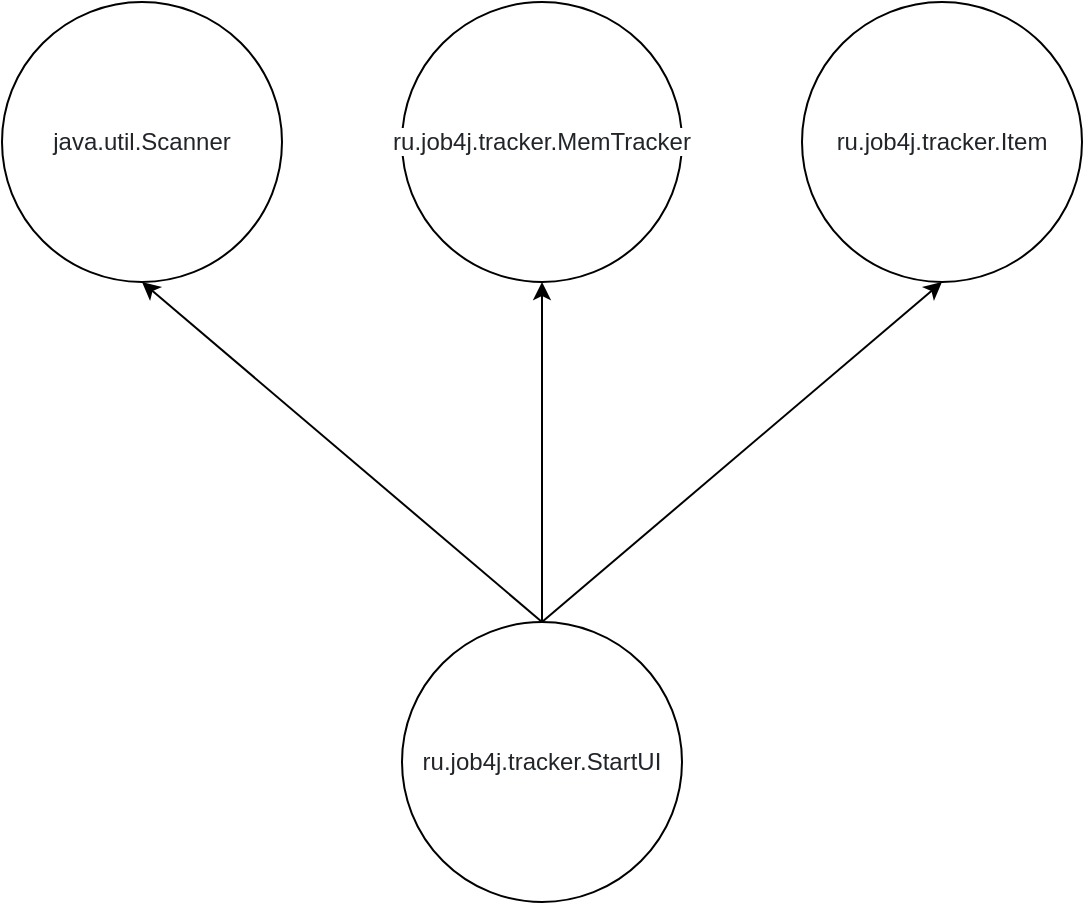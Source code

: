 <mxfile version="16.5.6" type="github">
  <diagram id="prtHgNgQTEPvFCAcTncT" name="Page-1">
    <mxGraphModel dx="981" dy="548" grid="1" gridSize="10" guides="1" tooltips="1" connect="1" arrows="1" fold="1" page="1" pageScale="1" pageWidth="827" pageHeight="1169" math="0" shadow="0">
      <root>
        <mxCell id="0" />
        <mxCell id="1" parent="0" />
        <mxCell id="dNxyNK7c78bLwvsdeMH5-23" value="&lt;span style=&quot;color: rgb(33 , 37 , 41) ; font-family: &amp;#34;arial&amp;#34; , &amp;#34;helvetica neue&amp;#34; , sans-serif ; text-align: left ; background-color: rgb(255 , 255 , 255)&quot;&gt;&lt;font style=&quot;font-size: 12px&quot;&gt;java.util.Scanner&lt;/font&gt;&lt;/span&gt;" style="ellipse;whiteSpace=wrap;html=1;" parent="1" vertex="1">
          <mxGeometry x="110" y="170" width="140" height="140" as="geometry" />
        </mxCell>
        <mxCell id="-NGgo6LFFD-wb8JDMSjw-1" value="&lt;span style=&quot;color: rgb(33 , 37 , 41) ; font-family: &amp;#34;arial&amp;#34; , &amp;#34;helvetica neue&amp;#34; , sans-serif ; text-align: left ; background-color: rgb(255 , 255 , 255)&quot;&gt;&lt;font style=&quot;font-size: 12px&quot;&gt;ru.job4j.tracker.StartUI&lt;/font&gt;&lt;/span&gt;" style="ellipse;whiteSpace=wrap;html=1;" vertex="1" parent="1">
          <mxGeometry x="310" y="480" width="140" height="140" as="geometry" />
        </mxCell>
        <mxCell id="-NGgo6LFFD-wb8JDMSjw-2" value="&lt;span style=&quot;color: rgb(33 , 37 , 41) ; font-family: &amp;#34;arial&amp;#34; , &amp;#34;helvetica neue&amp;#34; , sans-serif ; text-align: left ; background-color: rgb(255 , 255 , 255)&quot;&gt;&lt;font style=&quot;font-size: 12px&quot;&gt;ru.job4j.tracker.MemTracker&lt;/font&gt;&lt;/span&gt;" style="ellipse;whiteSpace=wrap;html=1;" vertex="1" parent="1">
          <mxGeometry x="310" y="170" width="140" height="140" as="geometry" />
        </mxCell>
        <mxCell id="-NGgo6LFFD-wb8JDMSjw-3" value="&lt;span style=&quot;color: rgb(33 , 37 , 41) ; font-family: &amp;#34;arial&amp;#34; , &amp;#34;helvetica neue&amp;#34; , sans-serif ; text-align: left ; background-color: rgb(255 , 255 , 255)&quot;&gt;&lt;font style=&quot;font-size: 12px&quot;&gt;ru.job4j.tracker.Item&lt;/font&gt;&lt;/span&gt;" style="ellipse;whiteSpace=wrap;html=1;" vertex="1" parent="1">
          <mxGeometry x="510" y="170" width="140" height="140" as="geometry" />
        </mxCell>
        <mxCell id="-NGgo6LFFD-wb8JDMSjw-4" value="" style="endArrow=classic;html=1;rounded=0;fontSize=12;exitX=0.5;exitY=0;exitDx=0;exitDy=0;entryX=0.5;entryY=1;entryDx=0;entryDy=0;" edge="1" parent="1" source="-NGgo6LFFD-wb8JDMSjw-1" target="dNxyNK7c78bLwvsdeMH5-23">
          <mxGeometry width="50" height="50" relative="1" as="geometry">
            <mxPoint x="320" y="430" as="sourcePoint" />
            <mxPoint x="370" y="380" as="targetPoint" />
          </mxGeometry>
        </mxCell>
        <mxCell id="-NGgo6LFFD-wb8JDMSjw-5" value="" style="endArrow=classic;html=1;rounded=0;fontSize=12;entryX=0.5;entryY=1;entryDx=0;entryDy=0;" edge="1" parent="1" target="-NGgo6LFFD-wb8JDMSjw-2">
          <mxGeometry width="50" height="50" relative="1" as="geometry">
            <mxPoint x="380" y="480" as="sourcePoint" />
            <mxPoint x="370" y="380" as="targetPoint" />
          </mxGeometry>
        </mxCell>
        <mxCell id="-NGgo6LFFD-wb8JDMSjw-6" value="" style="endArrow=classic;html=1;rounded=0;fontSize=12;entryX=0.5;entryY=1;entryDx=0;entryDy=0;exitX=0.5;exitY=0;exitDx=0;exitDy=0;" edge="1" parent="1" source="-NGgo6LFFD-wb8JDMSjw-1" target="-NGgo6LFFD-wb8JDMSjw-3">
          <mxGeometry width="50" height="50" relative="1" as="geometry">
            <mxPoint x="320" y="430" as="sourcePoint" />
            <mxPoint x="580" y="320" as="targetPoint" />
          </mxGeometry>
        </mxCell>
      </root>
    </mxGraphModel>
  </diagram>
</mxfile>
